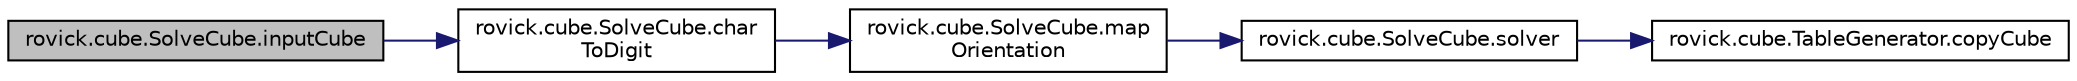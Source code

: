 digraph "rovick.cube.SolveCube.inputCube"
{
  edge [fontname="Helvetica",fontsize="10",labelfontname="Helvetica",labelfontsize="10"];
  node [fontname="Helvetica",fontsize="10",shape=record];
  rankdir="LR";
  Node0 [label="rovick.cube.SolveCube.inputCube",height=0.2,width=0.4,color="black", fillcolor="grey75", style="filled", fontcolor="black"];
  Node0 -> Node1 [color="midnightblue",fontsize="10",style="solid",fontname="Helvetica"];
  Node1 [label="rovick.cube.SolveCube.char\lToDigit",height=0.2,width=0.4,color="black", fillcolor="white", style="filled",URL="$classrovick_1_1cube_1_1_solve_cube_ae6f74be0cc32d8458729dc7715ff2472.html#ae6f74be0cc32d8458729dc7715ff2472"];
  Node1 -> Node2 [color="midnightblue",fontsize="10",style="solid",fontname="Helvetica"];
  Node2 [label="rovick.cube.SolveCube.map\lOrientation",height=0.2,width=0.4,color="black", fillcolor="white", style="filled",URL="$classrovick_1_1cube_1_1_solve_cube_a186c3856f2f6f22ad25603acb34dc02d.html#a186c3856f2f6f22ad25603acb34dc02d"];
  Node2 -> Node3 [color="midnightblue",fontsize="10",style="solid",fontname="Helvetica"];
  Node3 [label="rovick.cube.SolveCube.solver",height=0.2,width=0.4,color="black", fillcolor="white", style="filled",URL="$classrovick_1_1cube_1_1_solve_cube_a9a969e385373fe8f0217e9829e66e6cf.html#a9a969e385373fe8f0217e9829e66e6cf"];
  Node3 -> Node4 [color="midnightblue",fontsize="10",style="solid",fontname="Helvetica"];
  Node4 [label="rovick.cube.TableGenerator.copyCube",height=0.2,width=0.4,color="black", fillcolor="white", style="filled",URL="$classrovick_1_1cube_1_1_table_generator_a50c620c9199acd6268d4c326f1ab8cf9.html#a50c620c9199acd6268d4c326f1ab8cf9"];
}
